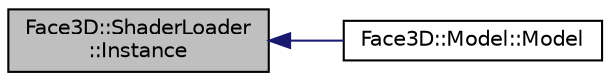 digraph "Face3D::ShaderLoader::Instance"
{
  edge [fontname="Helvetica",fontsize="10",labelfontname="Helvetica",labelfontsize="10"];
  node [fontname="Helvetica",fontsize="10",shape=record];
  rankdir="LR";
  Node1 [label="Face3D::ShaderLoader\l::Instance",height=0.2,width=0.4,color="black", fillcolor="grey75", style="filled", fontcolor="black"];
  Node1 -> Node2 [dir="back",color="midnightblue",fontsize="10",style="solid",fontname="Helvetica"];
  Node2 [label="Face3D::Model::Model",height=0.2,width=0.4,color="black", fillcolor="white", style="filled",URL="$class_face3_d_1_1_model.html#ae6cd2c6069f0c1f0898ea45356f31250"];
}
